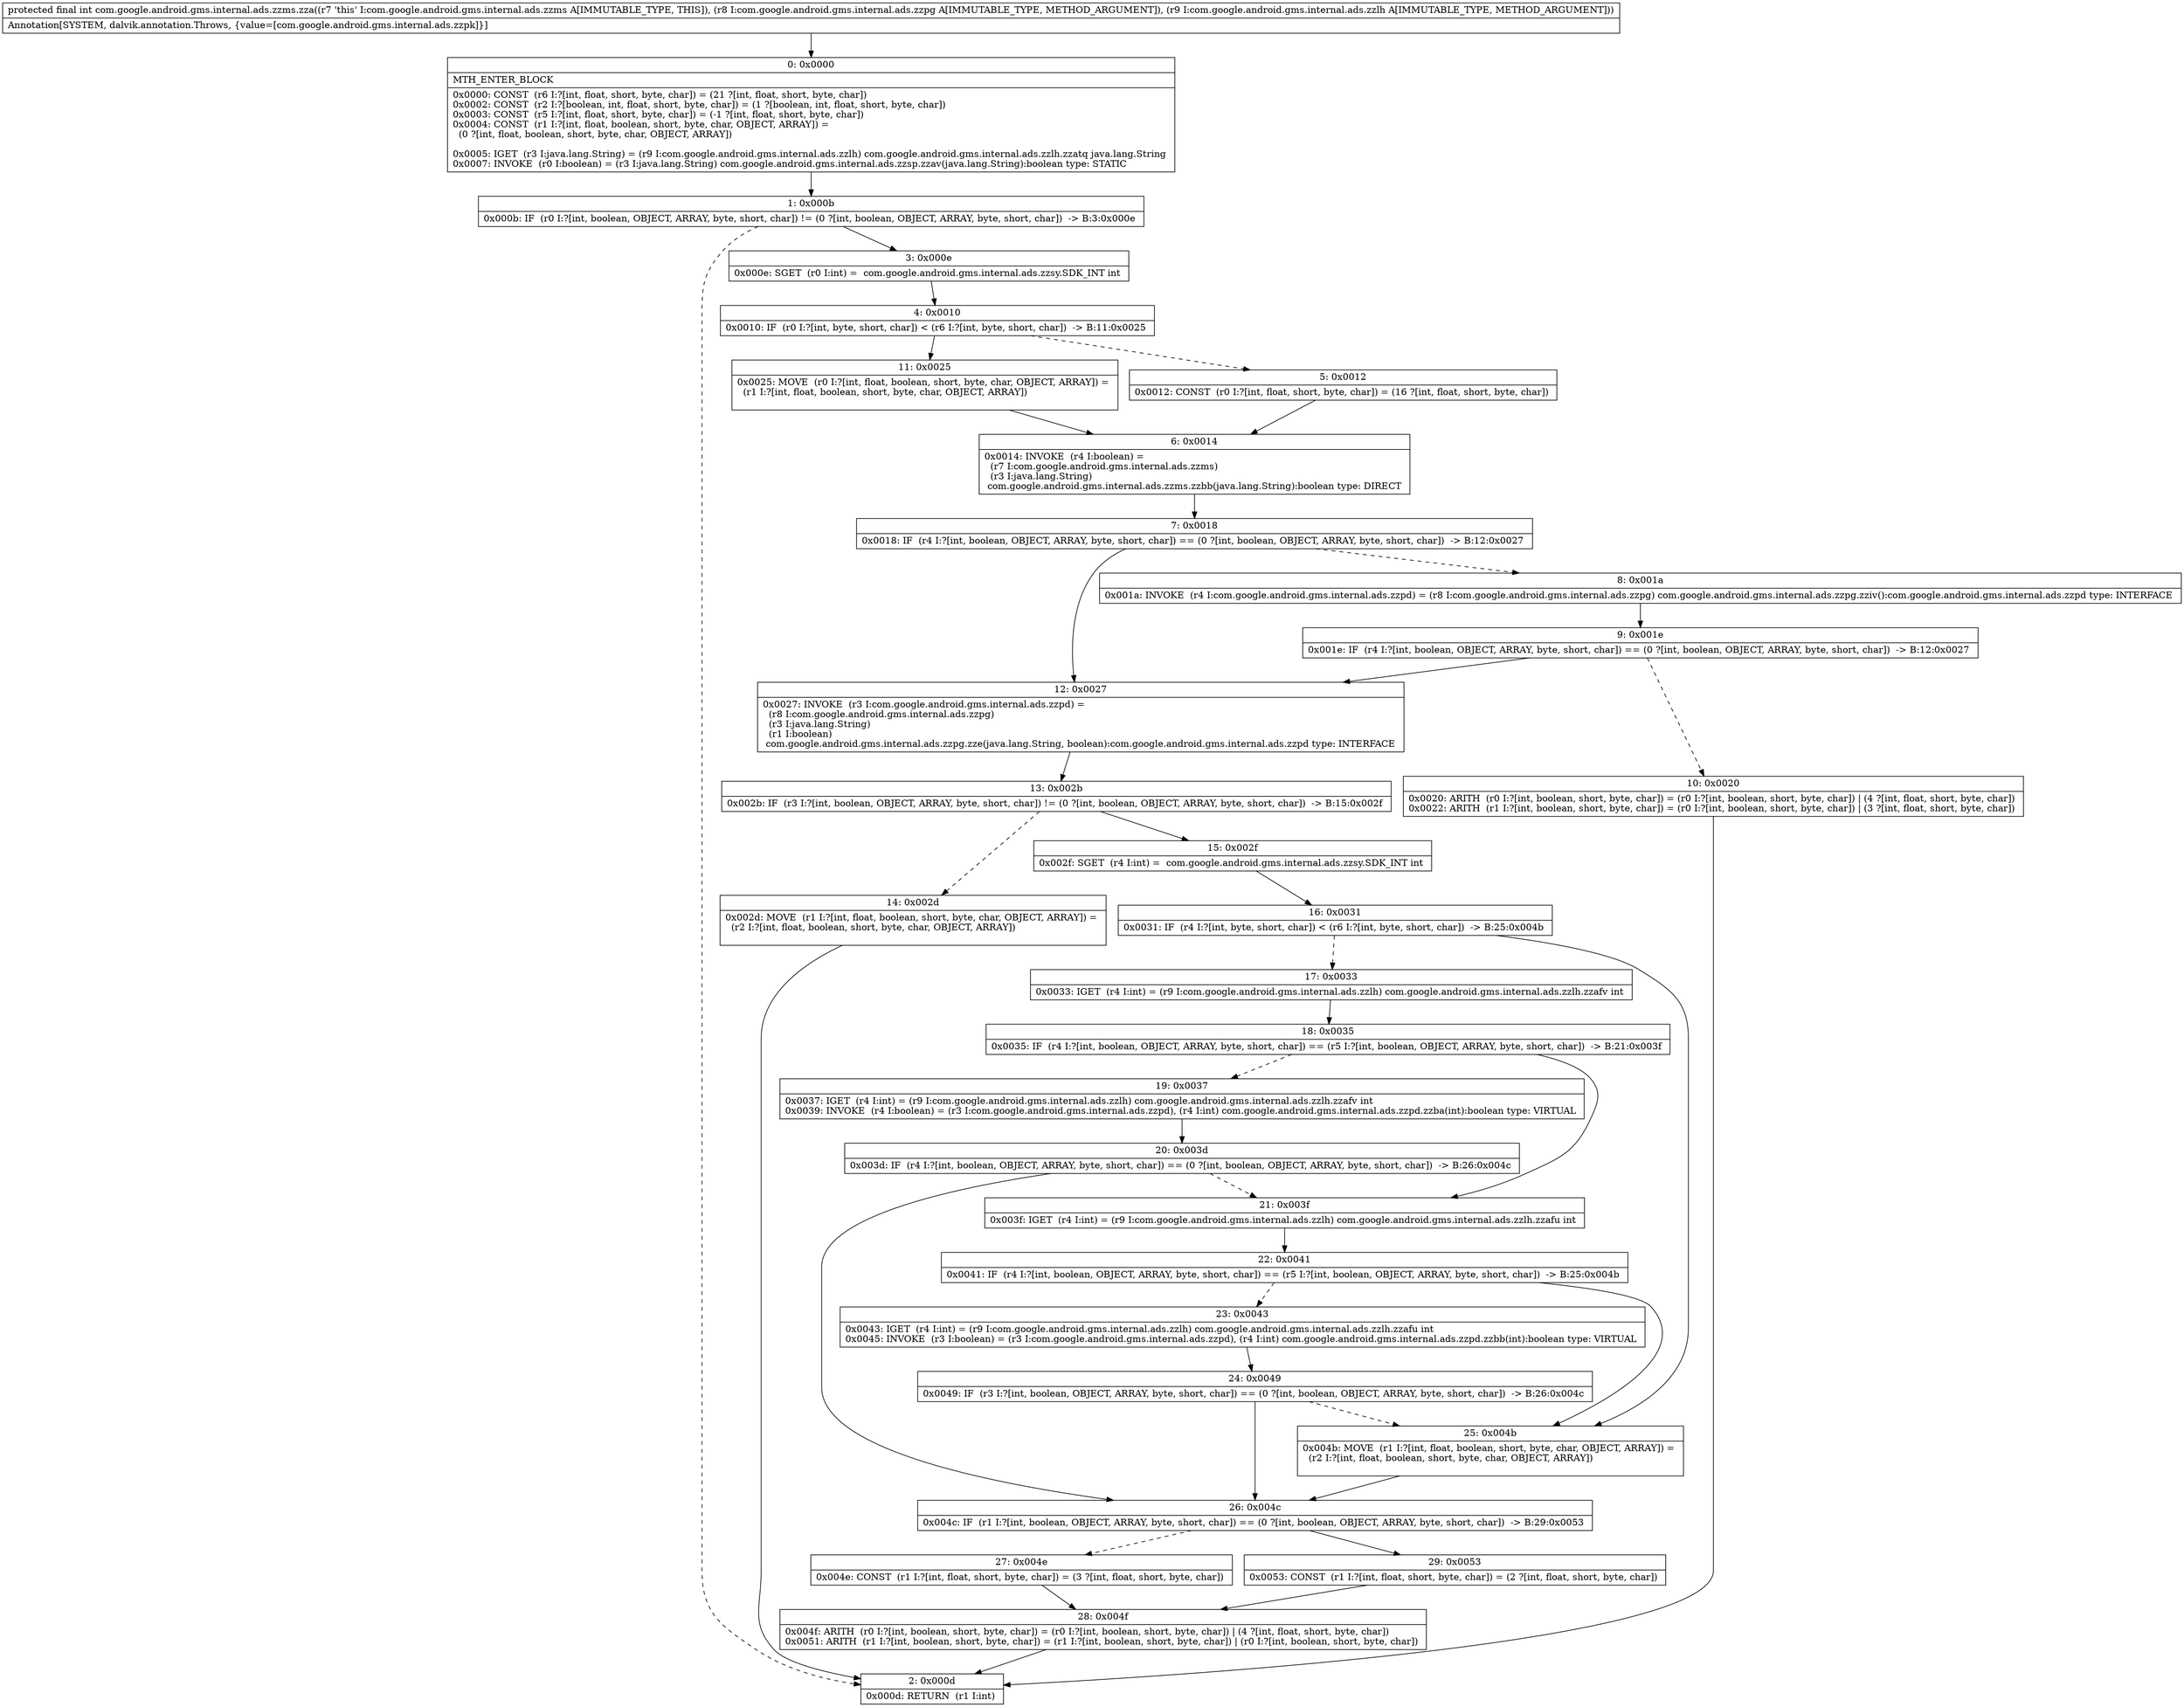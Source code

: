 digraph "CFG forcom.google.android.gms.internal.ads.zzms.zza(Lcom\/google\/android\/gms\/internal\/ads\/zzpg;Lcom\/google\/android\/gms\/internal\/ads\/zzlh;)I" {
Node_0 [shape=record,label="{0\:\ 0x0000|MTH_ENTER_BLOCK\l|0x0000: CONST  (r6 I:?[int, float, short, byte, char]) = (21 ?[int, float, short, byte, char]) \l0x0002: CONST  (r2 I:?[boolean, int, float, short, byte, char]) = (1 ?[boolean, int, float, short, byte, char]) \l0x0003: CONST  (r5 I:?[int, float, short, byte, char]) = (\-1 ?[int, float, short, byte, char]) \l0x0004: CONST  (r1 I:?[int, float, boolean, short, byte, char, OBJECT, ARRAY]) = \l  (0 ?[int, float, boolean, short, byte, char, OBJECT, ARRAY])\l \l0x0005: IGET  (r3 I:java.lang.String) = (r9 I:com.google.android.gms.internal.ads.zzlh) com.google.android.gms.internal.ads.zzlh.zzatq java.lang.String \l0x0007: INVOKE  (r0 I:boolean) = (r3 I:java.lang.String) com.google.android.gms.internal.ads.zzsp.zzav(java.lang.String):boolean type: STATIC \l}"];
Node_1 [shape=record,label="{1\:\ 0x000b|0x000b: IF  (r0 I:?[int, boolean, OBJECT, ARRAY, byte, short, char]) != (0 ?[int, boolean, OBJECT, ARRAY, byte, short, char])  \-\> B:3:0x000e \l}"];
Node_2 [shape=record,label="{2\:\ 0x000d|0x000d: RETURN  (r1 I:int) \l}"];
Node_3 [shape=record,label="{3\:\ 0x000e|0x000e: SGET  (r0 I:int) =  com.google.android.gms.internal.ads.zzsy.SDK_INT int \l}"];
Node_4 [shape=record,label="{4\:\ 0x0010|0x0010: IF  (r0 I:?[int, byte, short, char]) \< (r6 I:?[int, byte, short, char])  \-\> B:11:0x0025 \l}"];
Node_5 [shape=record,label="{5\:\ 0x0012|0x0012: CONST  (r0 I:?[int, float, short, byte, char]) = (16 ?[int, float, short, byte, char]) \l}"];
Node_6 [shape=record,label="{6\:\ 0x0014|0x0014: INVOKE  (r4 I:boolean) = \l  (r7 I:com.google.android.gms.internal.ads.zzms)\l  (r3 I:java.lang.String)\l com.google.android.gms.internal.ads.zzms.zzbb(java.lang.String):boolean type: DIRECT \l}"];
Node_7 [shape=record,label="{7\:\ 0x0018|0x0018: IF  (r4 I:?[int, boolean, OBJECT, ARRAY, byte, short, char]) == (0 ?[int, boolean, OBJECT, ARRAY, byte, short, char])  \-\> B:12:0x0027 \l}"];
Node_8 [shape=record,label="{8\:\ 0x001a|0x001a: INVOKE  (r4 I:com.google.android.gms.internal.ads.zzpd) = (r8 I:com.google.android.gms.internal.ads.zzpg) com.google.android.gms.internal.ads.zzpg.zziv():com.google.android.gms.internal.ads.zzpd type: INTERFACE \l}"];
Node_9 [shape=record,label="{9\:\ 0x001e|0x001e: IF  (r4 I:?[int, boolean, OBJECT, ARRAY, byte, short, char]) == (0 ?[int, boolean, OBJECT, ARRAY, byte, short, char])  \-\> B:12:0x0027 \l}"];
Node_10 [shape=record,label="{10\:\ 0x0020|0x0020: ARITH  (r0 I:?[int, boolean, short, byte, char]) = (r0 I:?[int, boolean, short, byte, char]) \| (4 ?[int, float, short, byte, char]) \l0x0022: ARITH  (r1 I:?[int, boolean, short, byte, char]) = (r0 I:?[int, boolean, short, byte, char]) \| (3 ?[int, float, short, byte, char]) \l}"];
Node_11 [shape=record,label="{11\:\ 0x0025|0x0025: MOVE  (r0 I:?[int, float, boolean, short, byte, char, OBJECT, ARRAY]) = \l  (r1 I:?[int, float, boolean, short, byte, char, OBJECT, ARRAY])\l \l}"];
Node_12 [shape=record,label="{12\:\ 0x0027|0x0027: INVOKE  (r3 I:com.google.android.gms.internal.ads.zzpd) = \l  (r8 I:com.google.android.gms.internal.ads.zzpg)\l  (r3 I:java.lang.String)\l  (r1 I:boolean)\l com.google.android.gms.internal.ads.zzpg.zze(java.lang.String, boolean):com.google.android.gms.internal.ads.zzpd type: INTERFACE \l}"];
Node_13 [shape=record,label="{13\:\ 0x002b|0x002b: IF  (r3 I:?[int, boolean, OBJECT, ARRAY, byte, short, char]) != (0 ?[int, boolean, OBJECT, ARRAY, byte, short, char])  \-\> B:15:0x002f \l}"];
Node_14 [shape=record,label="{14\:\ 0x002d|0x002d: MOVE  (r1 I:?[int, float, boolean, short, byte, char, OBJECT, ARRAY]) = \l  (r2 I:?[int, float, boolean, short, byte, char, OBJECT, ARRAY])\l \l}"];
Node_15 [shape=record,label="{15\:\ 0x002f|0x002f: SGET  (r4 I:int) =  com.google.android.gms.internal.ads.zzsy.SDK_INT int \l}"];
Node_16 [shape=record,label="{16\:\ 0x0031|0x0031: IF  (r4 I:?[int, byte, short, char]) \< (r6 I:?[int, byte, short, char])  \-\> B:25:0x004b \l}"];
Node_17 [shape=record,label="{17\:\ 0x0033|0x0033: IGET  (r4 I:int) = (r9 I:com.google.android.gms.internal.ads.zzlh) com.google.android.gms.internal.ads.zzlh.zzafv int \l}"];
Node_18 [shape=record,label="{18\:\ 0x0035|0x0035: IF  (r4 I:?[int, boolean, OBJECT, ARRAY, byte, short, char]) == (r5 I:?[int, boolean, OBJECT, ARRAY, byte, short, char])  \-\> B:21:0x003f \l}"];
Node_19 [shape=record,label="{19\:\ 0x0037|0x0037: IGET  (r4 I:int) = (r9 I:com.google.android.gms.internal.ads.zzlh) com.google.android.gms.internal.ads.zzlh.zzafv int \l0x0039: INVOKE  (r4 I:boolean) = (r3 I:com.google.android.gms.internal.ads.zzpd), (r4 I:int) com.google.android.gms.internal.ads.zzpd.zzba(int):boolean type: VIRTUAL \l}"];
Node_20 [shape=record,label="{20\:\ 0x003d|0x003d: IF  (r4 I:?[int, boolean, OBJECT, ARRAY, byte, short, char]) == (0 ?[int, boolean, OBJECT, ARRAY, byte, short, char])  \-\> B:26:0x004c \l}"];
Node_21 [shape=record,label="{21\:\ 0x003f|0x003f: IGET  (r4 I:int) = (r9 I:com.google.android.gms.internal.ads.zzlh) com.google.android.gms.internal.ads.zzlh.zzafu int \l}"];
Node_22 [shape=record,label="{22\:\ 0x0041|0x0041: IF  (r4 I:?[int, boolean, OBJECT, ARRAY, byte, short, char]) == (r5 I:?[int, boolean, OBJECT, ARRAY, byte, short, char])  \-\> B:25:0x004b \l}"];
Node_23 [shape=record,label="{23\:\ 0x0043|0x0043: IGET  (r4 I:int) = (r9 I:com.google.android.gms.internal.ads.zzlh) com.google.android.gms.internal.ads.zzlh.zzafu int \l0x0045: INVOKE  (r3 I:boolean) = (r3 I:com.google.android.gms.internal.ads.zzpd), (r4 I:int) com.google.android.gms.internal.ads.zzpd.zzbb(int):boolean type: VIRTUAL \l}"];
Node_24 [shape=record,label="{24\:\ 0x0049|0x0049: IF  (r3 I:?[int, boolean, OBJECT, ARRAY, byte, short, char]) == (0 ?[int, boolean, OBJECT, ARRAY, byte, short, char])  \-\> B:26:0x004c \l}"];
Node_25 [shape=record,label="{25\:\ 0x004b|0x004b: MOVE  (r1 I:?[int, float, boolean, short, byte, char, OBJECT, ARRAY]) = \l  (r2 I:?[int, float, boolean, short, byte, char, OBJECT, ARRAY])\l \l}"];
Node_26 [shape=record,label="{26\:\ 0x004c|0x004c: IF  (r1 I:?[int, boolean, OBJECT, ARRAY, byte, short, char]) == (0 ?[int, boolean, OBJECT, ARRAY, byte, short, char])  \-\> B:29:0x0053 \l}"];
Node_27 [shape=record,label="{27\:\ 0x004e|0x004e: CONST  (r1 I:?[int, float, short, byte, char]) = (3 ?[int, float, short, byte, char]) \l}"];
Node_28 [shape=record,label="{28\:\ 0x004f|0x004f: ARITH  (r0 I:?[int, boolean, short, byte, char]) = (r0 I:?[int, boolean, short, byte, char]) \| (4 ?[int, float, short, byte, char]) \l0x0051: ARITH  (r1 I:?[int, boolean, short, byte, char]) = (r1 I:?[int, boolean, short, byte, char]) \| (r0 I:?[int, boolean, short, byte, char]) \l}"];
Node_29 [shape=record,label="{29\:\ 0x0053|0x0053: CONST  (r1 I:?[int, float, short, byte, char]) = (2 ?[int, float, short, byte, char]) \l}"];
MethodNode[shape=record,label="{protected final int com.google.android.gms.internal.ads.zzms.zza((r7 'this' I:com.google.android.gms.internal.ads.zzms A[IMMUTABLE_TYPE, THIS]), (r8 I:com.google.android.gms.internal.ads.zzpg A[IMMUTABLE_TYPE, METHOD_ARGUMENT]), (r9 I:com.google.android.gms.internal.ads.zzlh A[IMMUTABLE_TYPE, METHOD_ARGUMENT]))  | Annotation[SYSTEM, dalvik.annotation.Throws, \{value=[com.google.android.gms.internal.ads.zzpk]\}]\l}"];
MethodNode -> Node_0;
Node_0 -> Node_1;
Node_1 -> Node_2[style=dashed];
Node_1 -> Node_3;
Node_3 -> Node_4;
Node_4 -> Node_5[style=dashed];
Node_4 -> Node_11;
Node_5 -> Node_6;
Node_6 -> Node_7;
Node_7 -> Node_8[style=dashed];
Node_7 -> Node_12;
Node_8 -> Node_9;
Node_9 -> Node_10[style=dashed];
Node_9 -> Node_12;
Node_10 -> Node_2;
Node_11 -> Node_6;
Node_12 -> Node_13;
Node_13 -> Node_14[style=dashed];
Node_13 -> Node_15;
Node_14 -> Node_2;
Node_15 -> Node_16;
Node_16 -> Node_17[style=dashed];
Node_16 -> Node_25;
Node_17 -> Node_18;
Node_18 -> Node_19[style=dashed];
Node_18 -> Node_21;
Node_19 -> Node_20;
Node_20 -> Node_21[style=dashed];
Node_20 -> Node_26;
Node_21 -> Node_22;
Node_22 -> Node_23[style=dashed];
Node_22 -> Node_25;
Node_23 -> Node_24;
Node_24 -> Node_25[style=dashed];
Node_24 -> Node_26;
Node_25 -> Node_26;
Node_26 -> Node_27[style=dashed];
Node_26 -> Node_29;
Node_27 -> Node_28;
Node_28 -> Node_2;
Node_29 -> Node_28;
}

